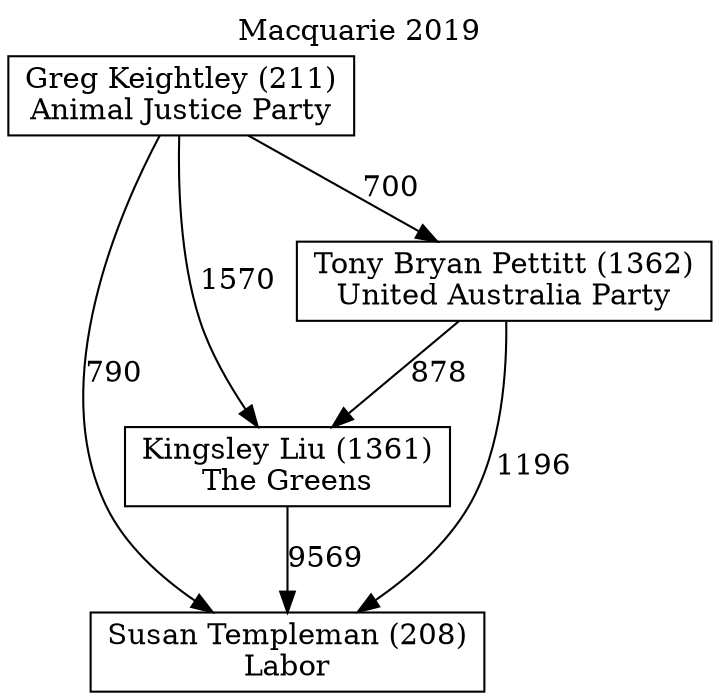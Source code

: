// House preference flow
digraph "Susan Templeman (208)_Macquarie_2019" {
	graph [label="Macquarie 2019" labelloc=t mclimit=10]
	node [shape=box]
	"Greg Keightley (211)" [label="Greg Keightley (211)
Animal Justice Party"]
	"Kingsley Liu (1361)" [label="Kingsley Liu (1361)
The Greens"]
	"Susan Templeman (208)" [label="Susan Templeman (208)
Labor"]
	"Tony Bryan Pettitt (1362)" [label="Tony Bryan Pettitt (1362)
United Australia Party"]
	"Greg Keightley (211)" -> "Kingsley Liu (1361)" [label=1570]
	"Greg Keightley (211)" -> "Susan Templeman (208)" [label=790]
	"Greg Keightley (211)" -> "Tony Bryan Pettitt (1362)" [label=700]
	"Kingsley Liu (1361)" -> "Susan Templeman (208)" [label=9569]
	"Tony Bryan Pettitt (1362)" -> "Kingsley Liu (1361)" [label=878]
	"Tony Bryan Pettitt (1362)" -> "Susan Templeman (208)" [label=1196]
}

